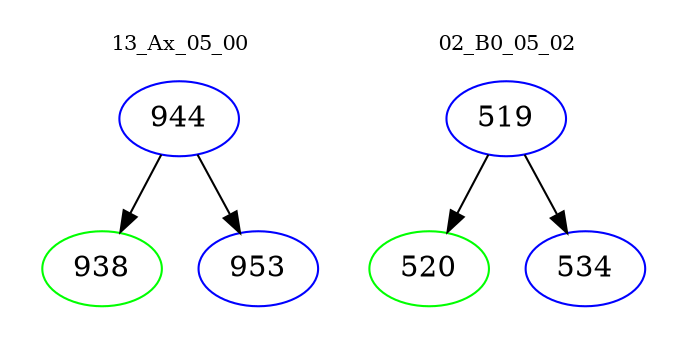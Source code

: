 digraph{
subgraph cluster_0 {
color = white
label = "13_Ax_05_00";
fontsize=10;
T0_944 [label="944", color="blue"]
T0_944 -> T0_938 [color="black"]
T0_938 [label="938", color="green"]
T0_944 -> T0_953 [color="black"]
T0_953 [label="953", color="blue"]
}
subgraph cluster_1 {
color = white
label = "02_B0_05_02";
fontsize=10;
T1_519 [label="519", color="blue"]
T1_519 -> T1_520 [color="black"]
T1_520 [label="520", color="green"]
T1_519 -> T1_534 [color="black"]
T1_534 [label="534", color="blue"]
}
}
